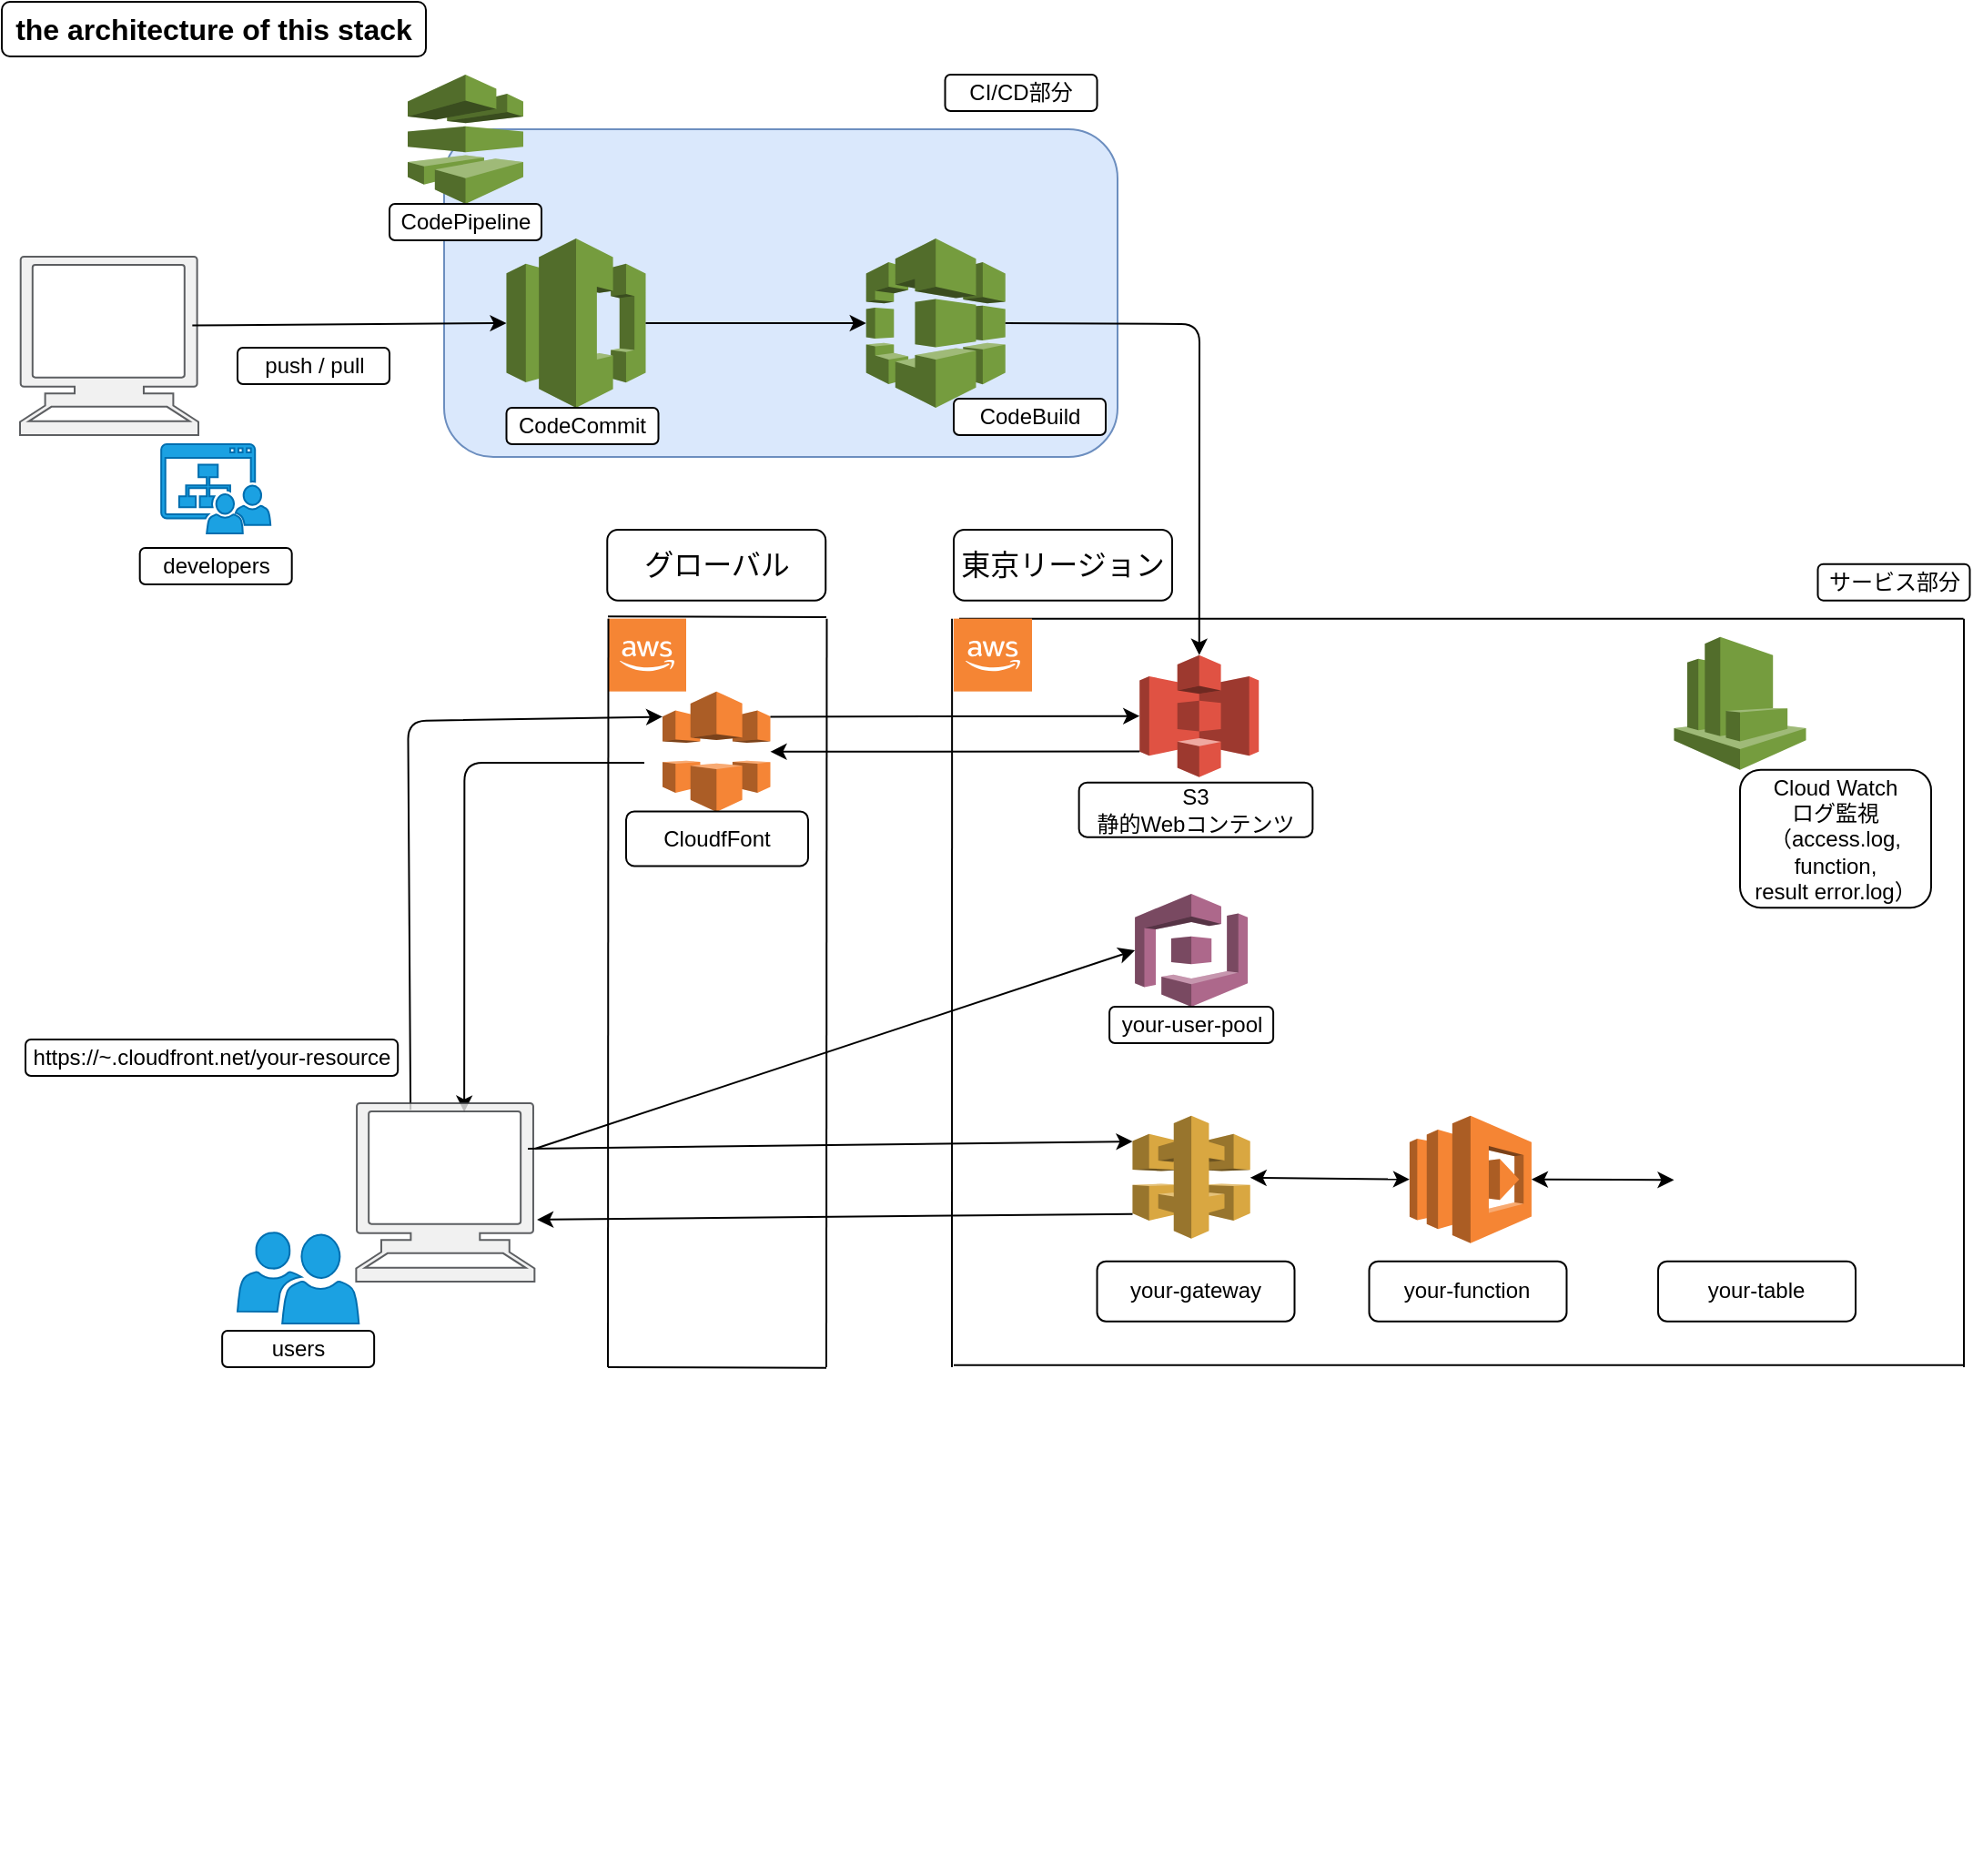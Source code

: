<mxfile version="13.1.3">
    <diagram id="RdlPr2Q6MnW2luUlwpBi" name="architecture">
        <mxGraphModel dx="392" dy="652" grid="1" gridSize="10" guides="1" tooltips="1" connect="1" arrows="1" fold="1" page="1" pageScale="1" pageWidth="827" pageHeight="1169" math="0" shadow="0">
            <root>
                <mxCell id="1V4Hd56TM4v9YoMfYFqL-0"/>
                <mxCell id="1V4Hd56TM4v9YoMfYFqL-1" parent="1V4Hd56TM4v9YoMfYFqL-0"/>
                <mxCell id="1V4Hd56TM4v9YoMfYFqL-2" value="" style="rounded=1;whiteSpace=wrap;html=1;fillColor=#dae8fc;strokeColor=#6c8ebf;" parent="1V4Hd56TM4v9YoMfYFqL-1" vertex="1">
                    <mxGeometry x="1070" y="70" width="370" height="180" as="geometry"/>
                </mxCell>
                <mxCell id="1V4Hd56TM4v9YoMfYFqL-3" value="&lt;span style=&quot;font-size: 16px&quot;&gt;&lt;b&gt;the architecture of this stack&lt;/b&gt;&lt;/span&gt;" style="rounded=1;whiteSpace=wrap;html=1;" parent="1V4Hd56TM4v9YoMfYFqL-1" vertex="1">
                    <mxGeometry x="827" width="233" height="30" as="geometry"/>
                </mxCell>
                <mxCell id="1V4Hd56TM4v9YoMfYFqL-5" value="" style="outlineConnect=0;dashed=0;verticalLabelPosition=bottom;verticalAlign=top;align=center;html=1;shape=mxgraph.aws3.cloudwatch;fillColor=#759C3E;gradientColor=none;" parent="1V4Hd56TM4v9YoMfYFqL-1" vertex="1">
                    <mxGeometry x="1745.75" y="348.82" width="72.5" height="73" as="geometry"/>
                </mxCell>
                <mxCell id="1V4Hd56TM4v9YoMfYFqL-6" value="Cloud Watch&lt;br&gt;ログ監視（access.log,&lt;br&gt;function,&lt;br&gt;result&amp;nbsp;error.log）" style="rounded=1;whiteSpace=wrap;html=1;" parent="1V4Hd56TM4v9YoMfYFqL-1" vertex="1">
                    <mxGeometry x="1782" y="421.82" width="105" height="75.75" as="geometry"/>
                </mxCell>
                <mxCell id="1V4Hd56TM4v9YoMfYFqL-7" value="" style="endArrow=none;html=1;" parent="1V4Hd56TM4v9YoMfYFqL-1" edge="1">
                    <mxGeometry width="50" height="50" relative="1" as="geometry">
                        <mxPoint x="1349" y="750" as="sourcePoint"/>
                        <mxPoint x="1349.07" y="338.82" as="targetPoint"/>
                    </mxGeometry>
                </mxCell>
                <mxCell id="1V4Hd56TM4v9YoMfYFqL-8" value="" style="endArrow=none;html=1;" parent="1V4Hd56TM4v9YoMfYFqL-1" edge="1">
                    <mxGeometry width="50" height="50" relative="1" as="geometry">
                        <mxPoint x="1353" y="338.82" as="sourcePoint"/>
                        <mxPoint x="1904.75" y="338.82" as="targetPoint"/>
                        <Array as="points">
                            <mxPoint x="1737.5" y="338.82"/>
                        </Array>
                    </mxGeometry>
                </mxCell>
                <mxCell id="1V4Hd56TM4v9YoMfYFqL-9" value="" style="endArrow=none;html=1;" parent="1V4Hd56TM4v9YoMfYFqL-1" edge="1">
                    <mxGeometry width="50" height="50" relative="1" as="geometry">
                        <mxPoint x="1905" y="750" as="sourcePoint"/>
                        <mxPoint x="1905" y="338.82" as="targetPoint"/>
                    </mxGeometry>
                </mxCell>
                <mxCell id="1V4Hd56TM4v9YoMfYFqL-10" value="" style="endArrow=none;html=1;" parent="1V4Hd56TM4v9YoMfYFqL-1" edge="1">
                    <mxGeometry width="50" height="50" relative="1" as="geometry">
                        <mxPoint x="1350" y="748.82" as="sourcePoint"/>
                        <mxPoint x="1904.75" y="748.82" as="targetPoint"/>
                        <Array as="points">
                            <mxPoint x="1741" y="748.82"/>
                        </Array>
                    </mxGeometry>
                </mxCell>
                <mxCell id="1V4Hd56TM4v9YoMfYFqL-12" value="S3&lt;br&gt;静的Webコンテンツ" style="rounded=1;whiteSpace=wrap;html=1;" parent="1V4Hd56TM4v9YoMfYFqL-1" vertex="1">
                    <mxGeometry x="1418.82" y="428.82" width="128.37" height="30" as="geometry"/>
                </mxCell>
                <mxCell id="1V4Hd56TM4v9YoMfYFqL-13" value="" style="endArrow=classic;html=1;exitX=0.305;exitY=0.037;exitDx=0;exitDy=0;exitPerimeter=0;entryX=0;entryY=0.21;entryDx=0;entryDy=0;entryPerimeter=0;" parent="1V4Hd56TM4v9YoMfYFqL-1" source="1V4Hd56TM4v9YoMfYFqL-27" target="y1uZQRvIRHTs39_nLoEU-7" edge="1">
                    <mxGeometry width="50" height="50" relative="1" as="geometry">
                        <mxPoint x="1050.18" y="708" as="sourcePoint"/>
                        <mxPoint x="1160" y="392" as="targetPoint"/>
                        <Array as="points">
                            <mxPoint x="1050.18" y="395"/>
                        </Array>
                    </mxGeometry>
                </mxCell>
                <mxCell id="1V4Hd56TM4v9YoMfYFqL-14" value="" style="outlineConnect=0;dashed=0;verticalLabelPosition=bottom;verticalAlign=top;align=center;html=1;shape=mxgraph.aws3.cloud_2;fillColor=#F58534;gradientColor=none;" parent="1V4Hd56TM4v9YoMfYFqL-1" vertex="1">
                    <mxGeometry x="1350" y="338.82" width="43" height="40" as="geometry"/>
                </mxCell>
                <mxCell id="1V4Hd56TM4v9YoMfYFqL-16" value="" style="endArrow=classic;html=1;entryX=0.606;entryY=0.049;entryDx=0;entryDy=0;entryPerimeter=0;" parent="1V4Hd56TM4v9YoMfYFqL-1" target="1V4Hd56TM4v9YoMfYFqL-27" edge="1">
                    <mxGeometry width="50" height="50" relative="1" as="geometry">
                        <mxPoint x="1180" y="418" as="sourcePoint"/>
                        <mxPoint x="1081.676" y="706.628" as="targetPoint"/>
                        <Array as="points">
                            <mxPoint x="1081.18" y="418"/>
                        </Array>
                    </mxGeometry>
                </mxCell>
                <mxCell id="1V4Hd56TM4v9YoMfYFqL-26" style="edgeStyle=orthogonalEdgeStyle;rounded=0;orthogonalLoop=1;jettySize=auto;html=1;exitX=0.5;exitY=1;exitDx=0;exitDy=0;" parent="1V4Hd56TM4v9YoMfYFqL-1" edge="1">
                    <mxGeometry relative="1" as="geometry">
                        <mxPoint x="1686" y="1020" as="sourcePoint"/>
                        <mxPoint x="1686" y="1020" as="targetPoint"/>
                    </mxGeometry>
                </mxCell>
                <mxCell id="1V4Hd56TM4v9YoMfYFqL-27" value="" style="shape=mxgraph.signs.tech.computer;html=1;fillColor=#eeeeee;strokeColor=#36393d;verticalLabelPosition=bottom;verticalAlign=top;align=center;opacity=80;" parent="1V4Hd56TM4v9YoMfYFqL-1" vertex="1">
                    <mxGeometry x="1021.68" y="605" width="98" height="98" as="geometry"/>
                </mxCell>
                <mxCell id="1V4Hd56TM4v9YoMfYFqL-49" value="" style="outlineConnect=0;dashed=0;verticalLabelPosition=bottom;verticalAlign=top;align=center;html=1;shape=mxgraph.aws3.s3;fillColor=#E05243;gradientColor=none;" parent="1V4Hd56TM4v9YoMfYFqL-1" vertex="1">
                    <mxGeometry x="1452.12" y="358.82" width="65.5" height="67" as="geometry"/>
                </mxCell>
                <mxCell id="1V4Hd56TM4v9YoMfYFqL-50" value="&lt;font style=&quot;font-size: 16px&quot;&gt;東京リージョン&lt;/font&gt;" style="rounded=1;whiteSpace=wrap;html=1;" parent="1V4Hd56TM4v9YoMfYFqL-1" vertex="1">
                    <mxGeometry x="1350" y="290" width="120" height="38.82" as="geometry"/>
                </mxCell>
                <mxCell id="1V4Hd56TM4v9YoMfYFqL-51" value="" style="outlineConnect=0;dashed=0;verticalLabelPosition=bottom;verticalAlign=top;align=center;html=1;shape=mxgraph.aws3.codepipeline;fillColor=#759C3E;gradientColor=none;" parent="1V4Hd56TM4v9YoMfYFqL-1" vertex="1">
                    <mxGeometry x="1050" y="40" width="63.5" height="71" as="geometry"/>
                </mxCell>
                <mxCell id="1V4Hd56TM4v9YoMfYFqL-52" value="" style="outlineConnect=0;dashed=0;verticalLabelPosition=bottom;verticalAlign=top;align=center;html=1;shape=mxgraph.aws3.codecommit;fillColor=#759C3E;gradientColor=none;" parent="1V4Hd56TM4v9YoMfYFqL-1" vertex="1">
                    <mxGeometry x="1104.25" y="130" width="76.5" height="93" as="geometry"/>
                </mxCell>
                <mxCell id="1V4Hd56TM4v9YoMfYFqL-53" value="" style="outlineConnect=0;dashed=0;verticalLabelPosition=bottom;verticalAlign=top;align=center;html=1;shape=mxgraph.aws3.codebuild;fillColor=#759C3E;gradientColor=none;" parent="1V4Hd56TM4v9YoMfYFqL-1" vertex="1">
                    <mxGeometry x="1301.87" y="130" width="76.5" height="93" as="geometry"/>
                </mxCell>
                <mxCell id="1V4Hd56TM4v9YoMfYFqL-54" value="" style="endArrow=classic;html=1;exitX=1;exitY=0.5;exitDx=0;exitDy=0;exitPerimeter=0;entryX=0;entryY=0.5;entryDx=0;entryDy=0;entryPerimeter=0;" parent="1V4Hd56TM4v9YoMfYFqL-1" source="1V4Hd56TM4v9YoMfYFqL-52" target="1V4Hd56TM4v9YoMfYFqL-53" edge="1">
                    <mxGeometry width="50" height="50" relative="1" as="geometry">
                        <mxPoint x="1200" y="200" as="sourcePoint"/>
                        <mxPoint x="1250" y="150" as="targetPoint"/>
                    </mxGeometry>
                </mxCell>
                <mxCell id="1V4Hd56TM4v9YoMfYFqL-55" value="" style="endArrow=classic;html=1;exitX=1;exitY=0.5;exitDx=0;exitDy=0;exitPerimeter=0;entryX=0.5;entryY=0;entryDx=0;entryDy=0;entryPerimeter=0;" parent="1V4Hd56TM4v9YoMfYFqL-1" source="1V4Hd56TM4v9YoMfYFqL-53" target="1V4Hd56TM4v9YoMfYFqL-49" edge="1">
                    <mxGeometry width="50" height="50" relative="1" as="geometry">
                        <mxPoint x="1410" y="260" as="sourcePoint"/>
                        <mxPoint x="1460" y="210" as="targetPoint"/>
                        <Array as="points">
                            <mxPoint x="1485" y="177"/>
                        </Array>
                    </mxGeometry>
                </mxCell>
                <mxCell id="1V4Hd56TM4v9YoMfYFqL-56" value="" style="shape=mxgraph.signs.tech.computer;html=1;fillColor=#eeeeee;strokeColor=#36393d;verticalLabelPosition=bottom;verticalAlign=top;align=center;opacity=80;" parent="1V4Hd56TM4v9YoMfYFqL-1" vertex="1">
                    <mxGeometry x="837" y="140" width="98" height="98" as="geometry"/>
                </mxCell>
                <mxCell id="1V4Hd56TM4v9YoMfYFqL-57" value="" style="endArrow=classic;html=1;exitX=0.966;exitY=0.385;exitDx=0;exitDy=0;exitPerimeter=0;entryX=0;entryY=0.5;entryDx=0;entryDy=0;entryPerimeter=0;" parent="1V4Hd56TM4v9YoMfYFqL-1" source="1V4Hd56TM4v9YoMfYFqL-56" target="1V4Hd56TM4v9YoMfYFqL-52" edge="1">
                    <mxGeometry width="50" height="50" relative="1" as="geometry">
                        <mxPoint x="990" y="210" as="sourcePoint"/>
                        <mxPoint x="1040" y="160" as="targetPoint"/>
                    </mxGeometry>
                </mxCell>
                <mxCell id="1V4Hd56TM4v9YoMfYFqL-58" value="CodePipeline" style="rounded=1;whiteSpace=wrap;html=1;" parent="1V4Hd56TM4v9YoMfYFqL-1" vertex="1">
                    <mxGeometry x="1040" y="111" width="83.5" height="20" as="geometry"/>
                </mxCell>
                <mxCell id="1V4Hd56TM4v9YoMfYFqL-59" value="CodeCommit" style="rounded=1;whiteSpace=wrap;html=1;" parent="1V4Hd56TM4v9YoMfYFqL-1" vertex="1">
                    <mxGeometry x="1104.25" y="223" width="83.5" height="20" as="geometry"/>
                </mxCell>
                <mxCell id="1V4Hd56TM4v9YoMfYFqL-60" value="CodeBuild" style="rounded=1;whiteSpace=wrap;html=1;" parent="1V4Hd56TM4v9YoMfYFqL-1" vertex="1">
                    <mxGeometry x="1350" y="218" width="83.5" height="20" as="geometry"/>
                </mxCell>
                <mxCell id="1V4Hd56TM4v9YoMfYFqL-61" value="push / pull" style="rounded=1;whiteSpace=wrap;html=1;" parent="1V4Hd56TM4v9YoMfYFqL-1" vertex="1">
                    <mxGeometry x="956.5" y="190" width="83.5" height="20" as="geometry"/>
                </mxCell>
                <mxCell id="1V4Hd56TM4v9YoMfYFqL-65" value="" style="shape=image;html=1;verticalAlign=top;verticalLabelPosition=bottom;labelBackgroundColor=#ffffff;imageAspect=0;aspect=fixed;image=https://cdn4.iconfinder.com/data/icons/logos-and-brands/512/367_Vuejs_logo-128.png" parent="1V4Hd56TM4v9YoMfYFqL-1" vertex="1">
                    <mxGeometry x="1494.75" y="338.82" width="55" height="55" as="geometry"/>
                </mxCell>
                <mxCell id="1V4Hd56TM4v9YoMfYFqL-66" value="" style="outlineConnect=0;dashed=0;verticalLabelPosition=bottom;verticalAlign=top;align=center;html=1;shape=mxgraph.aws3.api_gateway;fillColor=#D9A741;gradientColor=none;" parent="1V4Hd56TM4v9YoMfYFqL-1" vertex="1">
                    <mxGeometry x="1448.24" y="611.82" width="64.63" height="67.5" as="geometry"/>
                </mxCell>
                <mxCell id="1V4Hd56TM4v9YoMfYFqL-68" value="your-function" style="rounded=1;whiteSpace=wrap;html=1;" parent="1V4Hd56TM4v9YoMfYFqL-1" vertex="1">
                    <mxGeometry x="1578.25" y="691.82" width="108.49" height="33" as="geometry"/>
                </mxCell>
                <mxCell id="1V4Hd56TM4v9YoMfYFqL-69" value="" style="outlineConnect=0;dashed=0;verticalLabelPosition=bottom;verticalAlign=top;align=center;html=1;shape=mxgraph.aws3.lambda;fillColor=#F58534;gradientColor=none;" parent="1V4Hd56TM4v9YoMfYFqL-1" vertex="1">
                    <mxGeometry x="1600.45" y="611.82" width="67" height="70" as="geometry"/>
                </mxCell>
                <mxCell id="1V4Hd56TM4v9YoMfYFqL-70" value="" style="endArrow=classic;html=1;entryX=0;entryY=0.21;entryDx=0;entryDy=0;entryPerimeter=0;" parent="1V4Hd56TM4v9YoMfYFqL-1" target="1V4Hd56TM4v9YoMfYFqL-66" edge="1">
                    <mxGeometry width="50" height="50" relative="1" as="geometry">
                        <mxPoint x="1116" y="630" as="sourcePoint"/>
                        <mxPoint x="1256.5" y="889.41" as="targetPoint"/>
                        <Array as="points"/>
                    </mxGeometry>
                </mxCell>
                <mxCell id="1V4Hd56TM4v9YoMfYFqL-71" value="" style="endArrow=classic;html=1;exitX=0;exitY=0.8;exitDx=0;exitDy=0;exitPerimeter=0;entryX=1.014;entryY=0.653;entryDx=0;entryDy=0;entryPerimeter=0;" parent="1V4Hd56TM4v9YoMfYFqL-1" source="1V4Hd56TM4v9YoMfYFqL-66" target="1V4Hd56TM4v9YoMfYFqL-27" edge="1">
                    <mxGeometry width="50" height="50" relative="1" as="geometry">
                        <mxPoint x="1247.75" y="980.4" as="sourcePoint"/>
                        <mxPoint x="925.0" y="980" as="targetPoint"/>
                        <Array as="points"/>
                    </mxGeometry>
                </mxCell>
                <mxCell id="1V4Hd56TM4v9YoMfYFqL-72" value="" style="endArrow=classic;startArrow=classic;html=1;entryX=0;entryY=0.5;entryDx=0;entryDy=0;entryPerimeter=0;" parent="1V4Hd56TM4v9YoMfYFqL-1" source="1V4Hd56TM4v9YoMfYFqL-66" target="1V4Hd56TM4v9YoMfYFqL-69" edge="1">
                    <mxGeometry width="50" height="50" relative="1" as="geometry">
                        <mxPoint x="1518.59" y="651.82" as="sourcePoint"/>
                        <mxPoint x="1598.19" y="651.82" as="targetPoint"/>
                    </mxGeometry>
                </mxCell>
                <mxCell id="1V4Hd56TM4v9YoMfYFqL-73" value="" style="shape=image;html=1;verticalAlign=top;verticalLabelPosition=bottom;labelBackgroundColor=#ffffff;imageAspect=0;aspect=fixed;image=https://cdn2.iconfinder.com/data/icons/amazon-aws-stencils/100/Database_copy_DynamoDB-128.png" parent="1V4Hd56TM4v9YoMfYFqL-1" vertex="1">
                    <mxGeometry x="1745.75" y="601.82" width="91" height="91" as="geometry"/>
                </mxCell>
                <mxCell id="1V4Hd56TM4v9YoMfYFqL-74" value="" style="endArrow=classic;startArrow=classic;html=1;exitX=1;exitY=0.5;exitDx=0;exitDy=0;exitPerimeter=0;" parent="1V4Hd56TM4v9YoMfYFqL-1" source="1V4Hd56TM4v9YoMfYFqL-69" target="1V4Hd56TM4v9YoMfYFqL-73" edge="1">
                    <mxGeometry width="50" height="50" relative="1" as="geometry">
                        <mxPoint x="1673.1" y="646.73" as="sourcePoint"/>
                        <mxPoint x="1745.75" y="646.73" as="targetPoint"/>
                    </mxGeometry>
                </mxCell>
                <mxCell id="1V4Hd56TM4v9YoMfYFqL-84" value="" style="shape=image;html=1;verticalAlign=top;verticalLabelPosition=bottom;labelBackgroundColor=#ffffff;imageAspect=0;aspect=fixed;image=https://cdn2.iconfinder.com/data/icons/designer-skills/128/react-128.png" parent="1V4Hd56TM4v9YoMfYFqL-1" vertex="1">
                    <mxGeometry x="1552.95" y="338.82" width="60" height="60" as="geometry"/>
                </mxCell>
                <mxCell id="1V4Hd56TM4v9YoMfYFqL-87" value="your-gateway" style="rounded=1;whiteSpace=wrap;html=1;" parent="1V4Hd56TM4v9YoMfYFqL-1" vertex="1">
                    <mxGeometry x="1428.76" y="691.82" width="108.49" height="33" as="geometry"/>
                </mxCell>
                <mxCell id="1V4Hd56TM4v9YoMfYFqL-88" value="your-table" style="rounded=1;whiteSpace=wrap;html=1;" parent="1V4Hd56TM4v9YoMfYFqL-1" vertex="1">
                    <mxGeometry x="1737.01" y="691.82" width="108.49" height="33" as="geometry"/>
                </mxCell>
                <mxCell id="1V4Hd56TM4v9YoMfYFqL-89" value="" style="shape=image;html=1;verticalAlign=top;verticalLabelPosition=bottom;labelBackgroundColor=#ffffff;imageAspect=0;aspect=fixed;image=https://cdn0.iconfinder.com/data/icons/work-from-home-18/512/DocumentManagement-documentation-folder-projectmanagement-filemanagement-128.png" parent="1V4Hd56TM4v9YoMfYFqL-1" vertex="1">
                    <mxGeometry x="857.41" y="147.91" width="57.18" height="57.18" as="geometry"/>
                </mxCell>
                <mxCell id="1V4Hd56TM4v9YoMfYFqL-90" value="" style="pointerEvents=1;shadow=0;dashed=0;html=1;strokeColor=#006EAF;labelPosition=center;verticalLabelPosition=bottom;verticalAlign=top;align=center;fillColor=#1ba1e2;shape=mxgraph.mscae.intune.user_group;fontColor=#ffffff;" parent="1V4Hd56TM4v9YoMfYFqL-1" vertex="1">
                    <mxGeometry x="956.5" y="676" width="66.64" height="50" as="geometry"/>
                </mxCell>
                <mxCell id="1V4Hd56TM4v9YoMfYFqL-91" value="" style="pointerEvents=1;shadow=0;dashed=0;html=1;strokeColor=#006EAF;fillColor=#1ba1e2;labelPosition=center;verticalLabelPosition=bottom;verticalAlign=top;outlineConnect=0;align=center;shape=mxgraph.office.sites.site_team;fontColor=#ffffff;" parent="1V4Hd56TM4v9YoMfYFqL-1" vertex="1">
                    <mxGeometry x="914.59" y="243" width="60" height="49" as="geometry"/>
                </mxCell>
                <mxCell id="1V4Hd56TM4v9YoMfYFqL-92" value="developers" style="rounded=1;whiteSpace=wrap;html=1;" parent="1V4Hd56TM4v9YoMfYFqL-1" vertex="1">
                    <mxGeometry x="902.84" y="300" width="83.5" height="20" as="geometry"/>
                </mxCell>
                <mxCell id="1V4Hd56TM4v9YoMfYFqL-93" value="users" style="rounded=1;whiteSpace=wrap;html=1;" parent="1V4Hd56TM4v9YoMfYFqL-1" vertex="1">
                    <mxGeometry x="948.07" y="730" width="83.5" height="20" as="geometry"/>
                </mxCell>
                <mxCell id="YR5qknhH75OjI4QVviJk-4" value="サービス部分" style="rounded=1;whiteSpace=wrap;html=1;" parent="1V4Hd56TM4v9YoMfYFqL-1" vertex="1">
                    <mxGeometry x="1824.75" y="308.82" width="83.5" height="20" as="geometry"/>
                </mxCell>
                <mxCell id="YR5qknhH75OjI4QVviJk-5" value="CI/CD部分" style="rounded=1;whiteSpace=wrap;html=1;" parent="1V4Hd56TM4v9YoMfYFqL-1" vertex="1">
                    <mxGeometry x="1345.26" y="40" width="83.5" height="20" as="geometry"/>
                </mxCell>
                <mxCell id="y1uZQRvIRHTs39_nLoEU-1" value="" style="outlineConnect=0;dashed=0;verticalLabelPosition=bottom;verticalAlign=top;align=center;html=1;shape=mxgraph.aws3.cloud_2;fillColor=#F58534;gradientColor=none;" parent="1V4Hd56TM4v9YoMfYFqL-1" vertex="1">
                    <mxGeometry x="1160" y="338.82" width="43" height="40" as="geometry"/>
                </mxCell>
                <mxCell id="y1uZQRvIRHTs39_nLoEU-3" value="" style="endArrow=none;html=1;" parent="1V4Hd56TM4v9YoMfYFqL-1" edge="1">
                    <mxGeometry width="50" height="50" relative="1" as="geometry">
                        <mxPoint x="1160" y="750" as="sourcePoint"/>
                        <mxPoint x="1160.25" y="338.82" as="targetPoint"/>
                    </mxGeometry>
                </mxCell>
                <mxCell id="y1uZQRvIRHTs39_nLoEU-4" value="" style="endArrow=none;html=1;" parent="1V4Hd56TM4v9YoMfYFqL-1" edge="1">
                    <mxGeometry width="50" height="50" relative="1" as="geometry">
                        <mxPoint x="1160" y="337.64" as="sourcePoint"/>
                        <mxPoint x="1280" y="338" as="targetPoint"/>
                        <Array as="points"/>
                    </mxGeometry>
                </mxCell>
                <mxCell id="y1uZQRvIRHTs39_nLoEU-5" value="" style="endArrow=none;html=1;" parent="1V4Hd56TM4v9YoMfYFqL-1" edge="1">
                    <mxGeometry width="50" height="50" relative="1" as="geometry">
                        <mxPoint x="1160" y="750.0" as="sourcePoint"/>
                        <mxPoint x="1280" y="750.36" as="targetPoint"/>
                        <Array as="points"/>
                    </mxGeometry>
                </mxCell>
                <mxCell id="y1uZQRvIRHTs39_nLoEU-6" value="" style="endArrow=none;html=1;" parent="1V4Hd56TM4v9YoMfYFqL-1" edge="1">
                    <mxGeometry width="50" height="50" relative="1" as="geometry">
                        <mxPoint x="1280" y="750" as="sourcePoint"/>
                        <mxPoint x="1280.25" y="338.82" as="targetPoint"/>
                    </mxGeometry>
                </mxCell>
                <mxCell id="y1uZQRvIRHTs39_nLoEU-7" value="" style="outlineConnect=0;dashed=0;verticalLabelPosition=bottom;verticalAlign=top;align=center;html=1;shape=mxgraph.aws3.cloudfront;fillColor=#F58536;gradientColor=none;" parent="1V4Hd56TM4v9YoMfYFqL-1" vertex="1">
                    <mxGeometry x="1190" y="378.82" width="59.25" height="66.18" as="geometry"/>
                </mxCell>
                <mxCell id="y1uZQRvIRHTs39_nLoEU-8" value="" style="endArrow=classic;html=1;exitX=1;exitY=0.21;exitDx=0;exitDy=0;exitPerimeter=0;entryX=0;entryY=0.5;entryDx=0;entryDy=0;entryPerimeter=0;" parent="1V4Hd56TM4v9YoMfYFqL-1" source="y1uZQRvIRHTs39_nLoEU-7" target="1V4Hd56TM4v9YoMfYFqL-49" edge="1">
                    <mxGeometry width="50" height="50" relative="1" as="geometry">
                        <mxPoint x="1290" y="436.91" as="sourcePoint"/>
                        <mxPoint x="1340" y="386.91" as="targetPoint"/>
                    </mxGeometry>
                </mxCell>
                <mxCell id="y1uZQRvIRHTs39_nLoEU-9" value="" style="endArrow=classic;html=1;exitX=0;exitY=0.79;exitDx=0;exitDy=0;exitPerimeter=0;entryX=1;entryY=0.5;entryDx=0;entryDy=0;entryPerimeter=0;" parent="1V4Hd56TM4v9YoMfYFqL-1" source="1V4Hd56TM4v9YoMfYFqL-49" target="y1uZQRvIRHTs39_nLoEU-7" edge="1">
                    <mxGeometry width="50" height="50" relative="1" as="geometry">
                        <mxPoint x="1290" y="480" as="sourcePoint"/>
                        <mxPoint x="1340" y="430" as="targetPoint"/>
                    </mxGeometry>
                </mxCell>
                <mxCell id="y1uZQRvIRHTs39_nLoEU-10" value="CloudfFont" style="rounded=1;whiteSpace=wrap;html=1;" parent="1V4Hd56TM4v9YoMfYFqL-1" vertex="1">
                    <mxGeometry x="1170" y="444.69" width="100" height="30" as="geometry"/>
                </mxCell>
                <mxCell id="iKqYn6PCyMQMWQ9hPG8o-0" value="&lt;font style=&quot;font-size: 16px&quot;&gt;グローバル&lt;/font&gt;" style="rounded=1;whiteSpace=wrap;html=1;" parent="1V4Hd56TM4v9YoMfYFqL-1" vertex="1">
                    <mxGeometry x="1159.63" y="290" width="120" height="38.82" as="geometry"/>
                </mxCell>
                <mxCell id="iKqYn6PCyMQMWQ9hPG8o-1" value="https://~.cloudfront.net/your-resource" style="rounded=1;whiteSpace=wrap;html=1;" parent="1V4Hd56TM4v9YoMfYFqL-1" vertex="1">
                    <mxGeometry x="840" y="570" width="204.59" height="20" as="geometry"/>
                </mxCell>
                <mxCell id="QTyOT4_UrMKz1q50M5sC-0" value="" style="outlineConnect=0;dashed=0;verticalLabelPosition=bottom;verticalAlign=top;align=center;html=1;shape=mxgraph.aws3.cognito;fillColor=#AD688B;gradientColor=none;" parent="1V4Hd56TM4v9YoMfYFqL-1" vertex="1">
                    <mxGeometry x="1449.55" y="490" width="62" height="62" as="geometry"/>
                </mxCell>
                <mxCell id="QTyOT4_UrMKz1q50M5sC-1" value="" style="endArrow=classic;html=1;entryX=0;entryY=0.5;entryDx=0;entryDy=0;entryPerimeter=0;" parent="1V4Hd56TM4v9YoMfYFqL-1" target="QTyOT4_UrMKz1q50M5sC-0" edge="1">
                    <mxGeometry width="50" height="50" relative="1" as="geometry">
                        <mxPoint x="1120" y="630" as="sourcePoint"/>
                        <mxPoint x="1452.12" y="607.815" as="targetPoint"/>
                        <Array as="points"/>
                    </mxGeometry>
                </mxCell>
                <mxCell id="QTyOT4_UrMKz1q50M5sC-5" value="your-user-pool" style="rounded=1;whiteSpace=wrap;html=1;" parent="1V4Hd56TM4v9YoMfYFqL-1" vertex="1">
                    <mxGeometry x="1435.55" y="552" width="90" height="20" as="geometry"/>
                </mxCell>
            </root>
        </mxGraphModel>
    </diagram>
</mxfile>
